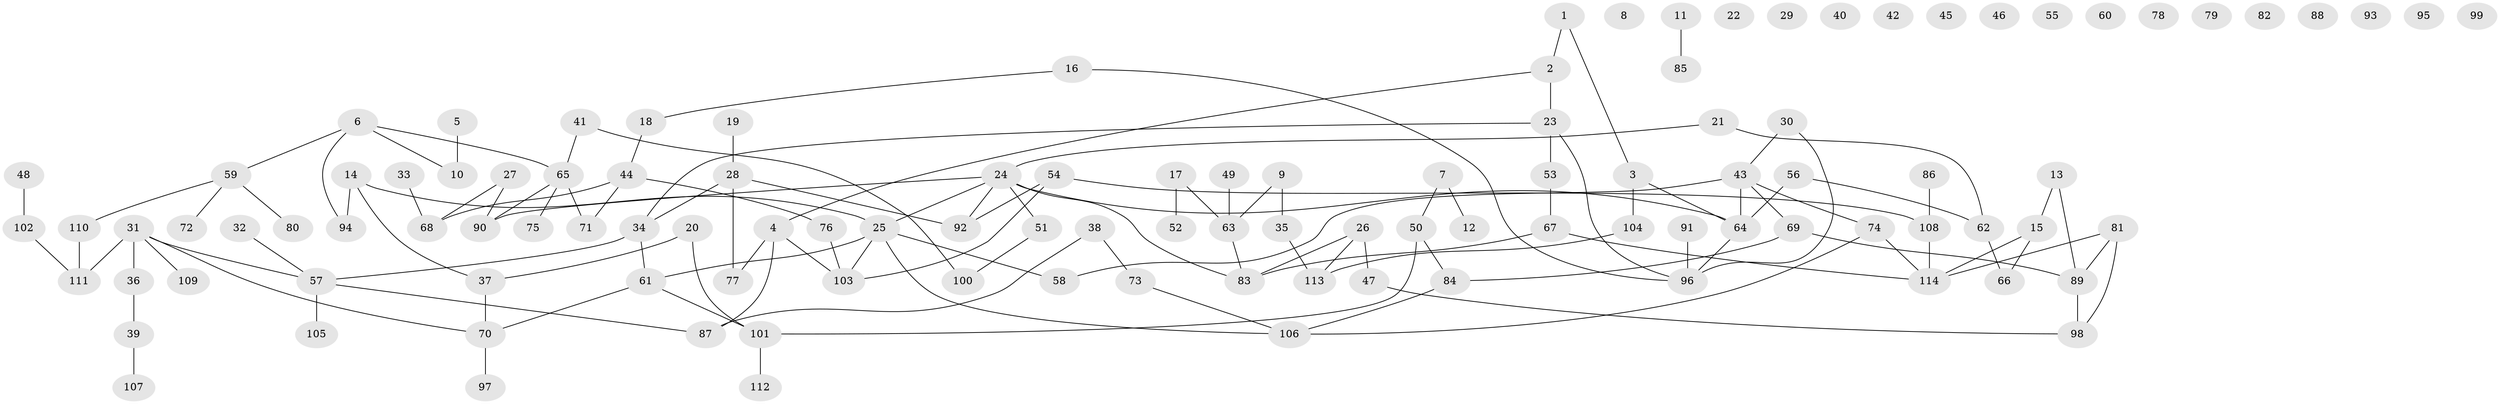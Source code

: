 // Generated by graph-tools (version 1.1) at 2025/13/03/09/25 04:13:09]
// undirected, 114 vertices, 129 edges
graph export_dot {
graph [start="1"]
  node [color=gray90,style=filled];
  1;
  2;
  3;
  4;
  5;
  6;
  7;
  8;
  9;
  10;
  11;
  12;
  13;
  14;
  15;
  16;
  17;
  18;
  19;
  20;
  21;
  22;
  23;
  24;
  25;
  26;
  27;
  28;
  29;
  30;
  31;
  32;
  33;
  34;
  35;
  36;
  37;
  38;
  39;
  40;
  41;
  42;
  43;
  44;
  45;
  46;
  47;
  48;
  49;
  50;
  51;
  52;
  53;
  54;
  55;
  56;
  57;
  58;
  59;
  60;
  61;
  62;
  63;
  64;
  65;
  66;
  67;
  68;
  69;
  70;
  71;
  72;
  73;
  74;
  75;
  76;
  77;
  78;
  79;
  80;
  81;
  82;
  83;
  84;
  85;
  86;
  87;
  88;
  89;
  90;
  91;
  92;
  93;
  94;
  95;
  96;
  97;
  98;
  99;
  100;
  101;
  102;
  103;
  104;
  105;
  106;
  107;
  108;
  109;
  110;
  111;
  112;
  113;
  114;
  1 -- 2;
  1 -- 3;
  2 -- 4;
  2 -- 23;
  3 -- 64;
  3 -- 104;
  4 -- 77;
  4 -- 87;
  4 -- 103;
  5 -- 10;
  6 -- 10;
  6 -- 59;
  6 -- 65;
  6 -- 94;
  7 -- 12;
  7 -- 50;
  9 -- 35;
  9 -- 63;
  11 -- 85;
  13 -- 15;
  13 -- 89;
  14 -- 25;
  14 -- 37;
  14 -- 94;
  15 -- 66;
  15 -- 114;
  16 -- 18;
  16 -- 96;
  17 -- 52;
  17 -- 63;
  18 -- 44;
  19 -- 28;
  20 -- 37;
  20 -- 101;
  21 -- 24;
  21 -- 62;
  23 -- 34;
  23 -- 53;
  23 -- 96;
  24 -- 25;
  24 -- 51;
  24 -- 64;
  24 -- 83;
  24 -- 90;
  24 -- 92;
  25 -- 58;
  25 -- 61;
  25 -- 103;
  25 -- 106;
  26 -- 47;
  26 -- 83;
  26 -- 113;
  27 -- 68;
  27 -- 90;
  28 -- 34;
  28 -- 77;
  28 -- 92;
  30 -- 43;
  30 -- 96;
  31 -- 36;
  31 -- 57;
  31 -- 70;
  31 -- 109;
  31 -- 111;
  32 -- 57;
  33 -- 68;
  34 -- 57;
  34 -- 61;
  35 -- 113;
  36 -- 39;
  37 -- 70;
  38 -- 73;
  38 -- 87;
  39 -- 107;
  41 -- 65;
  41 -- 100;
  43 -- 58;
  43 -- 64;
  43 -- 69;
  43 -- 74;
  44 -- 68;
  44 -- 71;
  44 -- 76;
  47 -- 98;
  48 -- 102;
  49 -- 63;
  50 -- 84;
  50 -- 101;
  51 -- 100;
  53 -- 67;
  54 -- 92;
  54 -- 103;
  54 -- 108;
  56 -- 62;
  56 -- 64;
  57 -- 87;
  57 -- 105;
  59 -- 72;
  59 -- 80;
  59 -- 110;
  61 -- 70;
  61 -- 101;
  62 -- 66;
  63 -- 83;
  64 -- 96;
  65 -- 71;
  65 -- 75;
  65 -- 90;
  67 -- 83;
  67 -- 114;
  69 -- 84;
  69 -- 89;
  70 -- 97;
  73 -- 106;
  74 -- 106;
  74 -- 114;
  76 -- 103;
  81 -- 89;
  81 -- 98;
  81 -- 114;
  84 -- 106;
  86 -- 108;
  89 -- 98;
  91 -- 96;
  101 -- 112;
  102 -- 111;
  104 -- 113;
  108 -- 114;
  110 -- 111;
}
